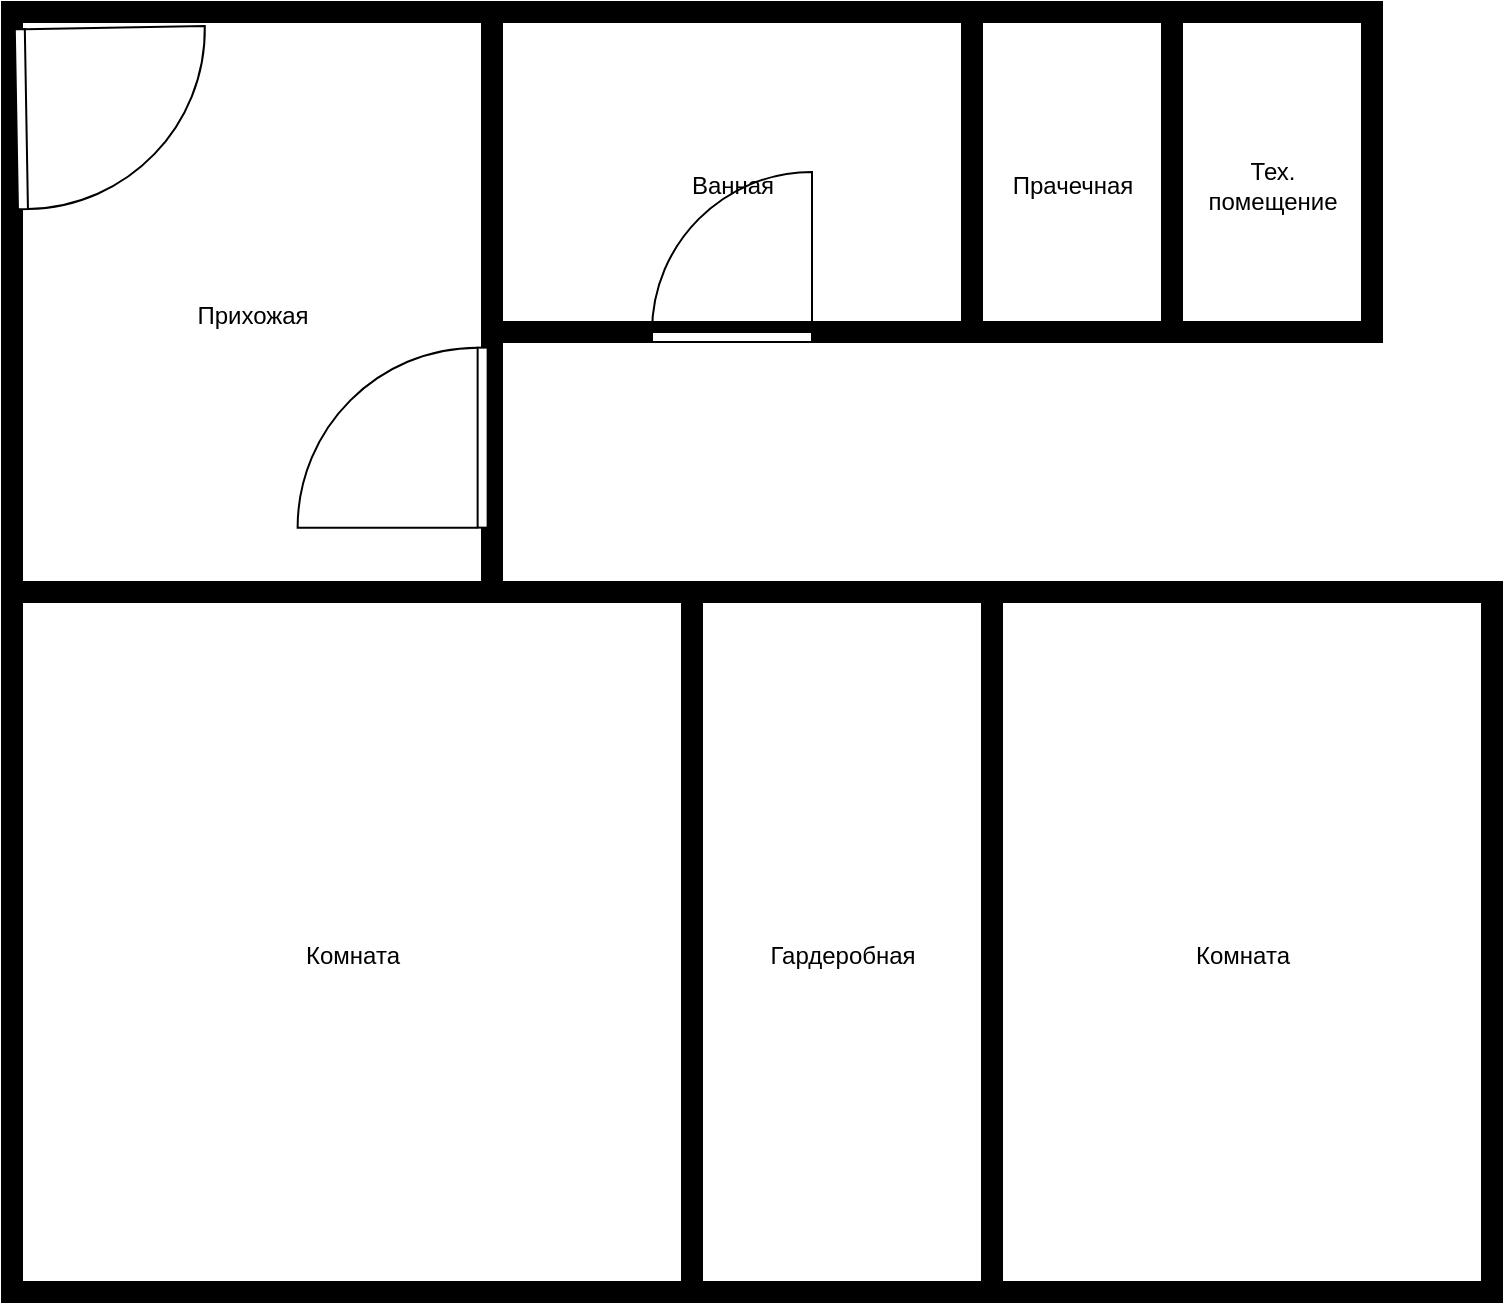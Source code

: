<mxfile version="21.3.2" type="github">
  <diagram name="Page-1" id="38b20595-45e3-9b7f-d5ca-b57f44c5b66d">
    <mxGraphModel dx="1434" dy="788" grid="1" gridSize="10" guides="1" tooltips="1" connect="1" arrows="1" fold="1" page="1" pageScale="1" pageWidth="1100" pageHeight="850" background="none" math="0" shadow="0">
      <root>
        <mxCell id="0" />
        <mxCell id="1" parent="0" />
        <mxCell id="sUIK8oFJBja1LO4V5T6o-1" value="Прихожая" style="verticalLabelPosition=center;html=1;verticalAlign=center;align=center;shape=mxgraph.floorplan.room;fillColor=#000000;" parent="1" vertex="1">
          <mxGeometry x="80" y="180" width="250" height="300" as="geometry" />
        </mxCell>
        <mxCell id="sUIK8oFJBja1LO4V5T6o-3" value="Комната" style="verticalLabelPosition=center;html=1;verticalAlign=center;align=center;shape=mxgraph.floorplan.room;fillColor=#000000;" parent="1" vertex="1">
          <mxGeometry x="80" y="470" width="350" height="360" as="geometry" />
        </mxCell>
        <mxCell id="sUIK8oFJBja1LO4V5T6o-9" value="Комната" style="verticalLabelPosition=center;html=1;verticalAlign=center;align=center;shape=mxgraph.floorplan.room;fillColor=#000000;" parent="1" vertex="1">
          <mxGeometry x="570" y="470" width="260" height="360" as="geometry" />
        </mxCell>
        <mxCell id="sUIK8oFJBja1LO4V5T6o-13" value="Прачечная" style="verticalLabelPosition=center;html=1;verticalAlign=center;align=center;shape=mxgraph.floorplan.room;fillColor=#000000;" parent="1" vertex="1">
          <mxGeometry x="560" y="180" width="110" height="170" as="geometry" />
        </mxCell>
        <mxCell id="sUIK8oFJBja1LO4V5T6o-14" value="Тех. &lt;br&gt;помещение" style="verticalLabelPosition=center;html=1;verticalAlign=center;align=center;shape=mxgraph.floorplan.room;fillColor=#000000;" parent="1" vertex="1">
          <mxGeometry x="660" y="180" width="110" height="170" as="geometry" />
        </mxCell>
        <mxCell id="sUIK8oFJBja1LO4V5T6o-20" value="Ванная" style="verticalLabelPosition=center;html=1;verticalAlign=center;align=center;shape=mxgraph.floorplan.room;fillColor=#000000;" parent="1" vertex="1">
          <mxGeometry x="320" y="180" width="250" height="170" as="geometry" />
        </mxCell>
        <mxCell id="79QRJzX3PPVvXHmyycrC-3" value="" style="verticalLabelPosition=bottom;html=1;verticalAlign=top;align=center;shape=mxgraph.floorplan.doorRight;aspect=fixed;rotation=90;" vertex="1" parent="1">
          <mxGeometry x="230" y="350" width="90" height="95.63" as="geometry" />
        </mxCell>
        <mxCell id="79QRJzX3PPVvXHmyycrC-4" value="" style="verticalLabelPosition=bottom;html=1;verticalAlign=top;align=center;shape=mxgraph.floorplan.doorRight;aspect=fixed;rotation=-91;" vertex="1" parent="1">
          <mxGeometry x="90" y="190" width="90" height="95.63" as="geometry" />
        </mxCell>
        <mxCell id="79QRJzX3PPVvXHmyycrC-5" value="" style="verticalLabelPosition=bottom;html=1;verticalAlign=top;align=center;shape=mxgraph.floorplan.doorLeft;aspect=fixed;rotation=-180;" vertex="1" parent="1">
          <mxGeometry x="405" y="265" width="80" height="85" as="geometry" />
        </mxCell>
        <mxCell id="79QRJzX3PPVvXHmyycrC-6" value="Гардеробная" style="verticalLabelPosition=center;html=1;verticalAlign=center;align=center;shape=mxgraph.floorplan.room;fillColor=strokeColor;" vertex="1" parent="1">
          <mxGeometry x="420" y="470" width="160" height="360" as="geometry" />
        </mxCell>
      </root>
    </mxGraphModel>
  </diagram>
</mxfile>

